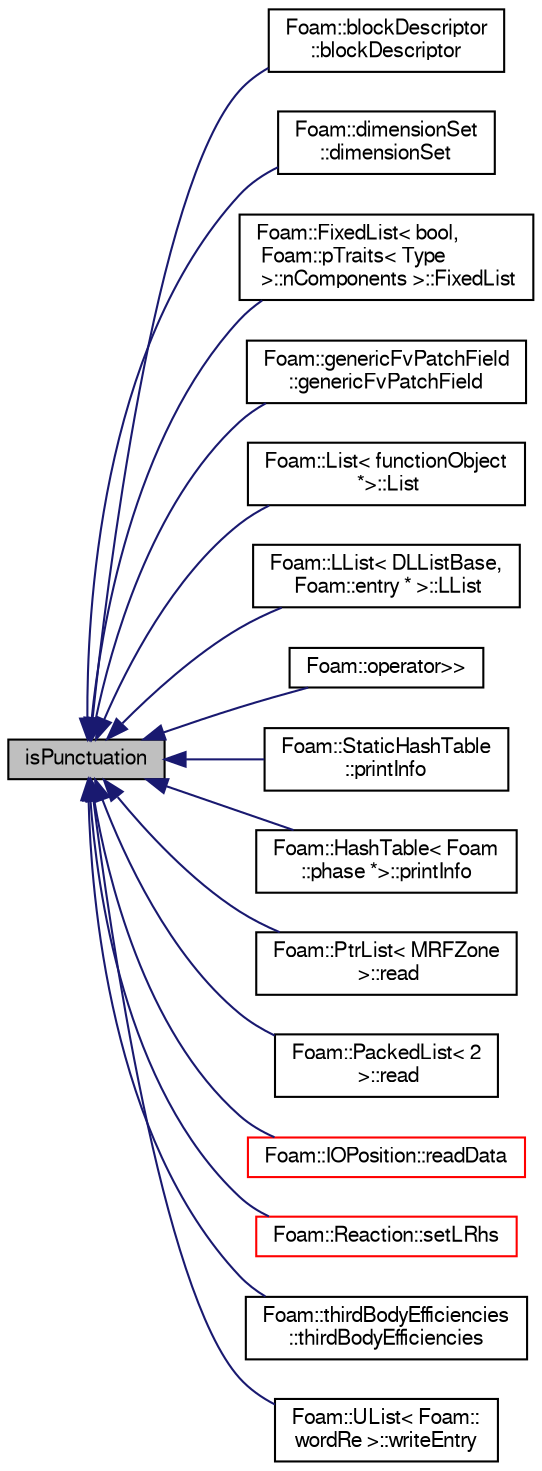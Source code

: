 digraph "isPunctuation"
{
  bgcolor="transparent";
  edge [fontname="FreeSans",fontsize="10",labelfontname="FreeSans",labelfontsize="10"];
  node [fontname="FreeSans",fontsize="10",shape=record];
  rankdir="LR";
  Node66 [label="isPunctuation",height=0.2,width=0.4,color="black", fillcolor="grey75", style="filled", fontcolor="black"];
  Node66 -> Node67 [dir="back",color="midnightblue",fontsize="10",style="solid",fontname="FreeSans"];
  Node67 [label="Foam::blockDescriptor\l::blockDescriptor",height=0.2,width=0.4,color="black",URL="$a24714.html#a00eb99a211b093415fcdeca89e0ef220",tooltip="Construct from Istream. "];
  Node66 -> Node68 [dir="back",color="midnightblue",fontsize="10",style="solid",fontname="FreeSans"];
  Node68 [label="Foam::dimensionSet\l::dimensionSet",height=0.2,width=0.4,color="black",URL="$a26370.html#abd672e6f6f2ddf374d3954f2c2dd2a1f",tooltip="Construct from Istream. "];
  Node66 -> Node69 [dir="back",color="midnightblue",fontsize="10",style="solid",fontname="FreeSans"];
  Node69 [label="Foam::FixedList\< bool,\l Foam::pTraits\< Type\l \>::nComponents \>::FixedList",height=0.2,width=0.4,color="black",URL="$a25894.html#a96fc89cc5cd7ef81f0d49bfb25247021",tooltip="Construct from Istream. "];
  Node66 -> Node70 [dir="back",color="midnightblue",fontsize="10",style="solid",fontname="FreeSans"];
  Node70 [label="Foam::genericFvPatchField\l::genericFvPatchField",height=0.2,width=0.4,color="black",URL="$a23554.html#a55caa01e757d3893cd3a7034439317d9",tooltip="Construct from patch, internal field and dictionary. "];
  Node66 -> Node71 [dir="back",color="midnightblue",fontsize="10",style="solid",fontname="FreeSans"];
  Node71 [label="Foam::List\< functionObject\l *\>::List",height=0.2,width=0.4,color="black",URL="$a25694.html#a14f9ee6bb196d1f585f55ea49dc15a0c",tooltip="Construct from Istream. "];
  Node66 -> Node72 [dir="back",color="midnightblue",fontsize="10",style="solid",fontname="FreeSans"];
  Node72 [label="Foam::LList\< DLListBase,\l Foam::entry * \>::LList",height=0.2,width=0.4,color="black",URL="$a25762.html#aa632aa973f33404a158c0481ead8a78b",tooltip="Construct from Istream. "];
  Node66 -> Node73 [dir="back",color="midnightblue",fontsize="10",style="solid",fontname="FreeSans"];
  Node73 [label="Foam::operator\>\>",height=0.2,width=0.4,color="black",URL="$a21124.html#ad955e303083a968e5a6fadc60babf104"];
  Node66 -> Node74 [dir="back",color="midnightblue",fontsize="10",style="solid",fontname="FreeSans"];
  Node74 [label="Foam::StaticHashTable\l::printInfo",height=0.2,width=0.4,color="black",URL="$a25738.html#a4630bfbe0bfbb22452195c1644979442",tooltip="Print information. "];
  Node66 -> Node75 [dir="back",color="midnightblue",fontsize="10",style="solid",fontname="FreeSans"];
  Node75 [label="Foam::HashTable\< Foam\l::phase *\>::printInfo",height=0.2,width=0.4,color="black",URL="$a25702.html#a4630bfbe0bfbb22452195c1644979442",tooltip="Print information. "];
  Node66 -> Node76 [dir="back",color="midnightblue",fontsize="10",style="solid",fontname="FreeSans"];
  Node76 [label="Foam::PtrList\< MRFZone\l \>::read",height=0.2,width=0.4,color="black",URL="$a25914.html#a13f28f6f50da188010f20f60b92f4f39",tooltip="Read from Istream using given Istream constructor class. "];
  Node66 -> Node77 [dir="back",color="midnightblue",fontsize="10",style="solid",fontname="FreeSans"];
  Node77 [label="Foam::PackedList\< 2\l \>::read",height=0.2,width=0.4,color="black",URL="$a25938.html#a223c472410515286cf5050b0b7b37396",tooltip="Clear list and read from stream. "];
  Node66 -> Node78 [dir="back",color="midnightblue",fontsize="10",style="solid",fontname="FreeSans"];
  Node78 [label="Foam::IOPosition::readData",height=0.2,width=0.4,color="red",URL="$a23566.html#af01264cee7588de77f4021f7c9322549"];
  Node66 -> Node80 [dir="back",color="midnightblue",fontsize="10",style="solid",fontname="FreeSans"];
  Node80 [label="Foam::Reaction::setLRhs",height=0.2,width=0.4,color="red",URL="$a30330.html#a5ff69c41b3345ee1f99e8bf85967b433",tooltip="Construct the left- and right-hand-side reaction coefficients. "];
  Node66 -> Node83 [dir="back",color="midnightblue",fontsize="10",style="solid",fontname="FreeSans"];
  Node83 [label="Foam::thirdBodyEfficiencies\l::thirdBodyEfficiencies",height=0.2,width=0.4,color="black",URL="$a30318.html#aece973b4d66b7d623d7afa421feb9395",tooltip="Construct from Istream. "];
  Node66 -> Node84 [dir="back",color="midnightblue",fontsize="10",style="solid",fontname="FreeSans"];
  Node84 [label="Foam::UList\< Foam::\lwordRe \>::writeEntry",height=0.2,width=0.4,color="black",URL="$a25698.html#ab40cda08e1d63badc1dbc7c31005601e",tooltip="Write the UList as a dictionary entry with keyword. "];
}
